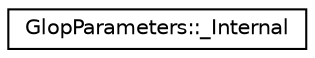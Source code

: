 digraph "Graphical Class Hierarchy"
{
 // LATEX_PDF_SIZE
  edge [fontname="Helvetica",fontsize="10",labelfontname="Helvetica",labelfontsize="10"];
  node [fontname="Helvetica",fontsize="10",shape=record];
  rankdir="LR";
  Node0 [label="GlopParameters::_Internal",height=0.2,width=0.4,color="black", fillcolor="white", style="filled",URL="$classoperations__research_1_1glop_1_1_glop_parameters_1_1___internal.html",tooltip=" "];
}
